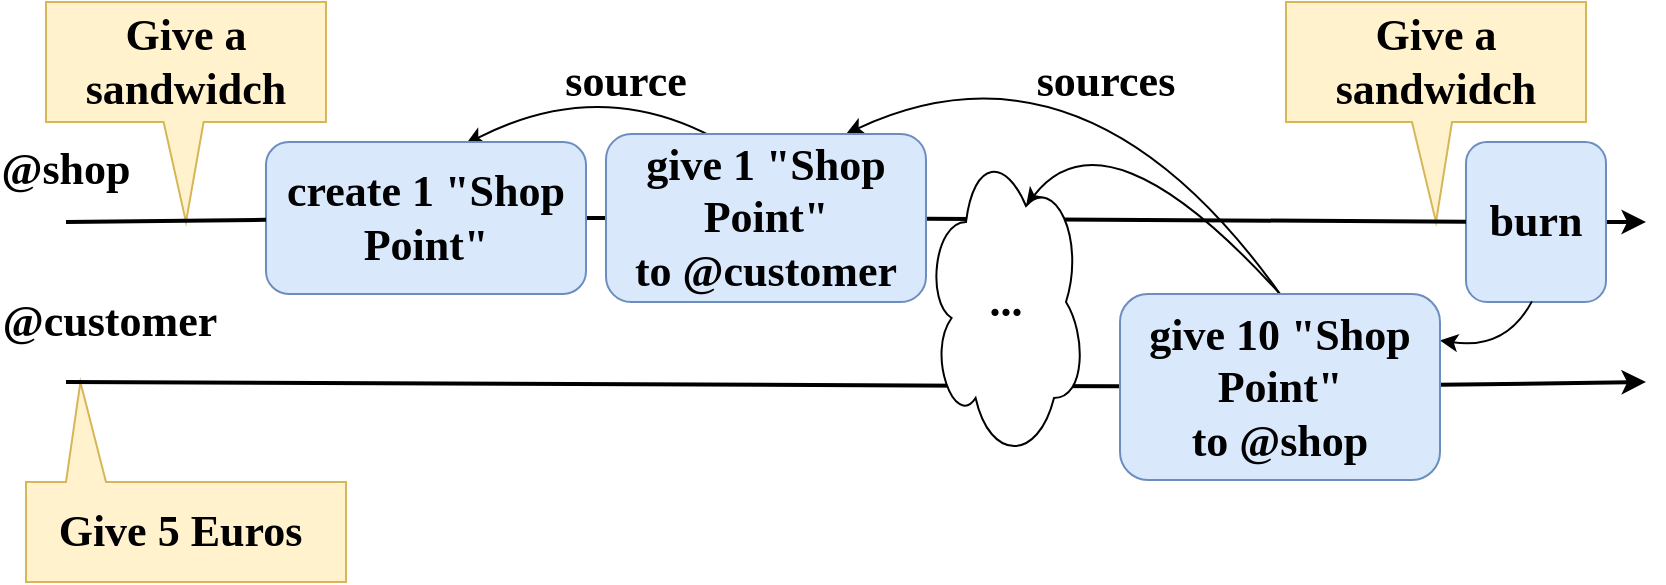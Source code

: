 <mxfile version="14.7.2" type="device"><diagram id="lmHBTVYNVSSq7VpwQHuB" name="Page-1"><mxGraphModel dx="535" dy="454" grid="1" gridSize="10" guides="1" tooltips="1" connect="1" arrows="1" fold="1" page="1" pageScale="1" pageWidth="850" pageHeight="1100" math="0" shadow="0"><root><mxCell id="0"/><mxCell id="1" parent="0"/><mxCell id="oaYGhUz5jzB0BM-q3-1G-2" value="" style="endArrow=classic;html=1;strokeWidth=2;startArrow=none;fontFamily=libertine;fontStyle=1;fontSize=22;" parent="1" source="oaYGhUz5jzB0BM-q3-1G-25" edge="1"><mxGeometry width="50" height="50" relative="1" as="geometry"><mxPoint x="40" y="200" as="sourcePoint"/><mxPoint x="830" y="200" as="targetPoint"/></mxGeometry></mxCell><mxCell id="oaYGhUz5jzB0BM-q3-1G-3" value="@shop" style="text;html=1;strokeColor=none;fillColor=none;align=center;verticalAlign=middle;whiteSpace=wrap;rounded=0;fontSize=22;fontFamily=libertine;fontStyle=1" parent="1" vertex="1"><mxGeometry x="20" y="164" width="40" height="20" as="geometry"/></mxCell><mxCell id="oaYGhUz5jzB0BM-q3-1G-4" value="@customer" style="text;html=1;strokeColor=none;fillColor=none;align=center;verticalAlign=middle;whiteSpace=wrap;rounded=0;fontSize=22;fontFamily=libertine;fontStyle=1" parent="1" vertex="1"><mxGeometry x="42" y="240" width="40" height="20" as="geometry"/></mxCell><mxCell id="oaYGhUz5jzB0BM-q3-1G-5" value="" style="endArrow=classic;html=1;strokeWidth=2;startArrow=none;fontFamily=libertine;fontStyle=1;fontSize=22;" parent="1" source="oaYGhUz5jzB0BM-q3-1G-12" edge="1"><mxGeometry width="50" height="50" relative="1" as="geometry"><mxPoint x="40" y="280" as="sourcePoint"/><mxPoint x="830" y="280" as="targetPoint"/></mxGeometry></mxCell><mxCell id="oaYGhUz5jzB0BM-q3-1G-6" value="Give a sandwidch" style="shape=callout;whiteSpace=wrap;html=1;perimeter=calloutPerimeter;fontSize=22;size=50;position=0.42;fillColor=#fff2cc;strokeColor=#d6b656;fontFamily=libertine;fontStyle=1" parent="1" vertex="1"><mxGeometry x="30" y="90" width="140" height="110" as="geometry"/></mxCell><mxCell id="oaYGhUz5jzB0BM-q3-1G-7" value="Give 5 Euros&amp;nbsp;" style="shape=callout;whiteSpace=wrap;html=1;perimeter=calloutPerimeter;fontSize=22;size=50;position=0.75;position2=0.83;direction=west;base=20;fillColor=#fff2cc;strokeColor=#d6b656;fontFamily=libertine;fontStyle=1" parent="1" vertex="1"><mxGeometry x="20" y="280" width="160" height="100" as="geometry"/></mxCell><mxCell id="oaYGhUz5jzB0BM-q3-1G-9" value="" style="endArrow=none;html=1;strokeWidth=2;fontFamily=libertine;fontStyle=1;fontSize=22;startArrow=none;" parent="1" source="oaYGhUz5jzB0BM-q3-1G-1" target="oaYGhUz5jzB0BM-q3-1G-8" edge="1"><mxGeometry width="50" height="50" relative="1" as="geometry"><mxPoint x="40" y="200" as="sourcePoint"/><mxPoint x="570" y="200" as="targetPoint"/></mxGeometry></mxCell><mxCell id="oaYGhUz5jzB0BM-q3-1G-10" value="" style="curved=1;endArrow=none;html=1;fontSize=22;strokeWidth=1;startArrow=classic;startFill=1;endFill=0;fontFamily=libertine;fontStyle=1;exitX=0.625;exitY=0.013;exitDx=0;exitDy=0;exitPerimeter=0;" parent="1" source="oaYGhUz5jzB0BM-q3-1G-1" edge="1"><mxGeometry width="50" height="50" relative="1" as="geometry"><mxPoint x="240" y="180" as="sourcePoint"/><mxPoint x="390" y="175" as="targetPoint"/><Array as="points"><mxPoint x="320" y="120"/></Array></mxGeometry></mxCell><mxCell id="oaYGhUz5jzB0BM-q3-1G-11" value="source" style="text;html=1;strokeColor=none;fillColor=none;align=center;verticalAlign=middle;whiteSpace=wrap;rounded=0;fontSize=22;fontFamily=libertine;fontStyle=1" parent="1" vertex="1"><mxGeometry x="300" y="120" width="40" height="20" as="geometry"/></mxCell><mxCell id="oaYGhUz5jzB0BM-q3-1G-13" value="" style="endArrow=none;html=1;strokeWidth=2;fontFamily=libertine;fontStyle=1;fontSize=22;" parent="1" target="oaYGhUz5jzB0BM-q3-1G-12" edge="1"><mxGeometry width="50" height="50" relative="1" as="geometry"><mxPoint x="40" y="280" as="sourcePoint"/><mxPoint x="650" y="280" as="targetPoint"/></mxGeometry></mxCell><mxCell id="oaYGhUz5jzB0BM-q3-1G-20" value="" style="curved=1;endArrow=none;html=1;fontSize=22;strokeWidth=1;startArrow=classic;startFill=1;endFill=0;exitX=0.75;exitY=0;exitDx=0;exitDy=0;fontFamily=libertine;fontStyle=1;entryX=0.5;entryY=0;entryDx=0;entryDy=0;" parent="1" source="oaYGhUz5jzB0BM-q3-1G-8" target="oaYGhUz5jzB0BM-q3-1G-12" edge="1"><mxGeometry width="50" height="50" relative="1" as="geometry"><mxPoint x="430" y="170" as="sourcePoint"/><mxPoint x="650" y="255" as="targetPoint"/><Array as="points"><mxPoint x="550" y="100"/></Array></mxGeometry></mxCell><mxCell id="oaYGhUz5jzB0BM-q3-1G-21" value="" style="curved=1;endArrow=none;html=1;fontSize=22;strokeWidth=1;startArrow=classic;startFill=1;endFill=0;entryX=0.5;entryY=0;entryDx=0;entryDy=0;exitX=0.625;exitY=0.2;exitDx=0;exitDy=0;exitPerimeter=0;fontFamily=libertine;fontStyle=1" parent="1" source="oaYGhUz5jzB0BM-q3-1G-15" target="oaYGhUz5jzB0BM-q3-1G-12" edge="1"><mxGeometry width="50" height="50" relative="1" as="geometry"><mxPoint x="500" y="200" as="sourcePoint"/><mxPoint x="614.52" y="265.482" as="targetPoint"/><Array as="points"><mxPoint x="560" y="140"/></Array></mxGeometry></mxCell><mxCell id="oaYGhUz5jzB0BM-q3-1G-23" value="sources" style="text;html=1;strokeColor=none;fillColor=none;align=center;verticalAlign=middle;whiteSpace=wrap;rounded=0;fontSize=22;fontFamily=libertine;fontStyle=1" parent="1" vertex="1"><mxGeometry x="540" y="120" width="40" height="20" as="geometry"/></mxCell><mxCell id="oaYGhUz5jzB0BM-q3-1G-24" value="Give a sandwidch" style="shape=callout;whiteSpace=wrap;html=1;perimeter=calloutPerimeter;fontSize=22;size=50;position=0.42;fillColor=#fff2cc;strokeColor=#d6b656;fontFamily=libertine;fontStyle=1" parent="1" vertex="1"><mxGeometry x="650" y="90" width="150" height="110" as="geometry"/></mxCell><mxCell id="oaYGhUz5jzB0BM-q3-1G-25" value="burn" style="rounded=1;whiteSpace=wrap;html=1;fontSize=22;fillColor=#dae8fc;strokeColor=#6c8ebf;fontFamily=libertine;fontStyle=1" parent="1" vertex="1"><mxGeometry x="740" y="160" width="70" height="80" as="geometry"/></mxCell><mxCell id="oaYGhUz5jzB0BM-q3-1G-26" value="" style="endArrow=none;html=1;strokeWidth=2;startArrow=none;fontFamily=libertine;fontStyle=1;fontSize=22;" parent="1" source="oaYGhUz5jzB0BM-q3-1G-8" target="oaYGhUz5jzB0BM-q3-1G-25" edge="1"><mxGeometry width="50" height="50" relative="1" as="geometry"><mxPoint x="470" y="199.178" as="sourcePoint"/><mxPoint x="840.0" y="200.0" as="targetPoint"/></mxGeometry></mxCell><mxCell id="oaYGhUz5jzB0BM-q3-1G-27" value="" style="curved=1;endArrow=none;html=1;fontSize=22;strokeWidth=1;startArrow=classic;startFill=1;endFill=0;exitX=1;exitY=0.25;exitDx=0;exitDy=0;fontFamily=libertine;fontStyle=1;entryX=0.471;entryY=0.996;entryDx=0;entryDy=0;entryPerimeter=0;" parent="1" source="oaYGhUz5jzB0BM-q3-1G-12" target="oaYGhUz5jzB0BM-q3-1G-25" edge="1"><mxGeometry width="50" height="50" relative="1" as="geometry"><mxPoint x="705" y="274.0" as="sourcePoint"/><mxPoint x="785" y="240" as="targetPoint"/><Array as="points"><mxPoint x="760" y="264"/></Array></mxGeometry></mxCell><mxCell id="oaYGhUz5jzB0BM-q3-1G-15" value="..." style="ellipse;shape=cloud;whiteSpace=wrap;html=1;fontSize=22;fontFamily=libertine;fontStyle=1" parent="1" vertex="1"><mxGeometry x="470" y="160" width="80" height="160" as="geometry"/></mxCell><mxCell id="oaYGhUz5jzB0BM-q3-1G-1" value="create 1 &quot;Shop Point&quot;" style="rounded=1;whiteSpace=wrap;html=1;fontSize=22;fillColor=#dae8fc;strokeColor=#6c8ebf;fontFamily=libertine;fontStyle=1" parent="1" vertex="1"><mxGeometry x="140" y="160" width="160" height="76" as="geometry"/></mxCell><mxCell id="oaYGhUz5jzB0BM-q3-1G-28" value="" style="endArrow=none;html=1;strokeWidth=2;fontFamily=libertine;fontStyle=1;fontSize=22;" parent="1" target="oaYGhUz5jzB0BM-q3-1G-1" edge="1"><mxGeometry width="50" height="50" relative="1" as="geometry"><mxPoint x="40" y="200" as="sourcePoint"/><mxPoint x="310" y="199.229" as="targetPoint"/></mxGeometry></mxCell><mxCell id="oaYGhUz5jzB0BM-q3-1G-8" value="give 1 &quot;Shop Point&quot;&lt;br style=&quot;font-size: 22px;&quot;&gt;to @customer" style="rounded=1;whiteSpace=wrap;html=1;fontSize=22;fillColor=#dae8fc;strokeColor=#6c8ebf;fontFamily=libertine;fontStyle=1" parent="1" vertex="1"><mxGeometry x="310" y="156" width="160" height="84" as="geometry"/></mxCell><mxCell id="oaYGhUz5jzB0BM-q3-1G-12" value="give 10 &quot;Shop Point&quot;&lt;br style=&quot;font-size: 22px&quot;&gt;to @shop" style="rounded=1;whiteSpace=wrap;html=1;fontSize=22;fillColor=#dae8fc;strokeColor=#6c8ebf;fontFamily=libertine;fontStyle=1" parent="1" vertex="1"><mxGeometry x="567" y="236" width="160" height="93" as="geometry"/></mxCell></root></mxGraphModel></diagram></mxfile>